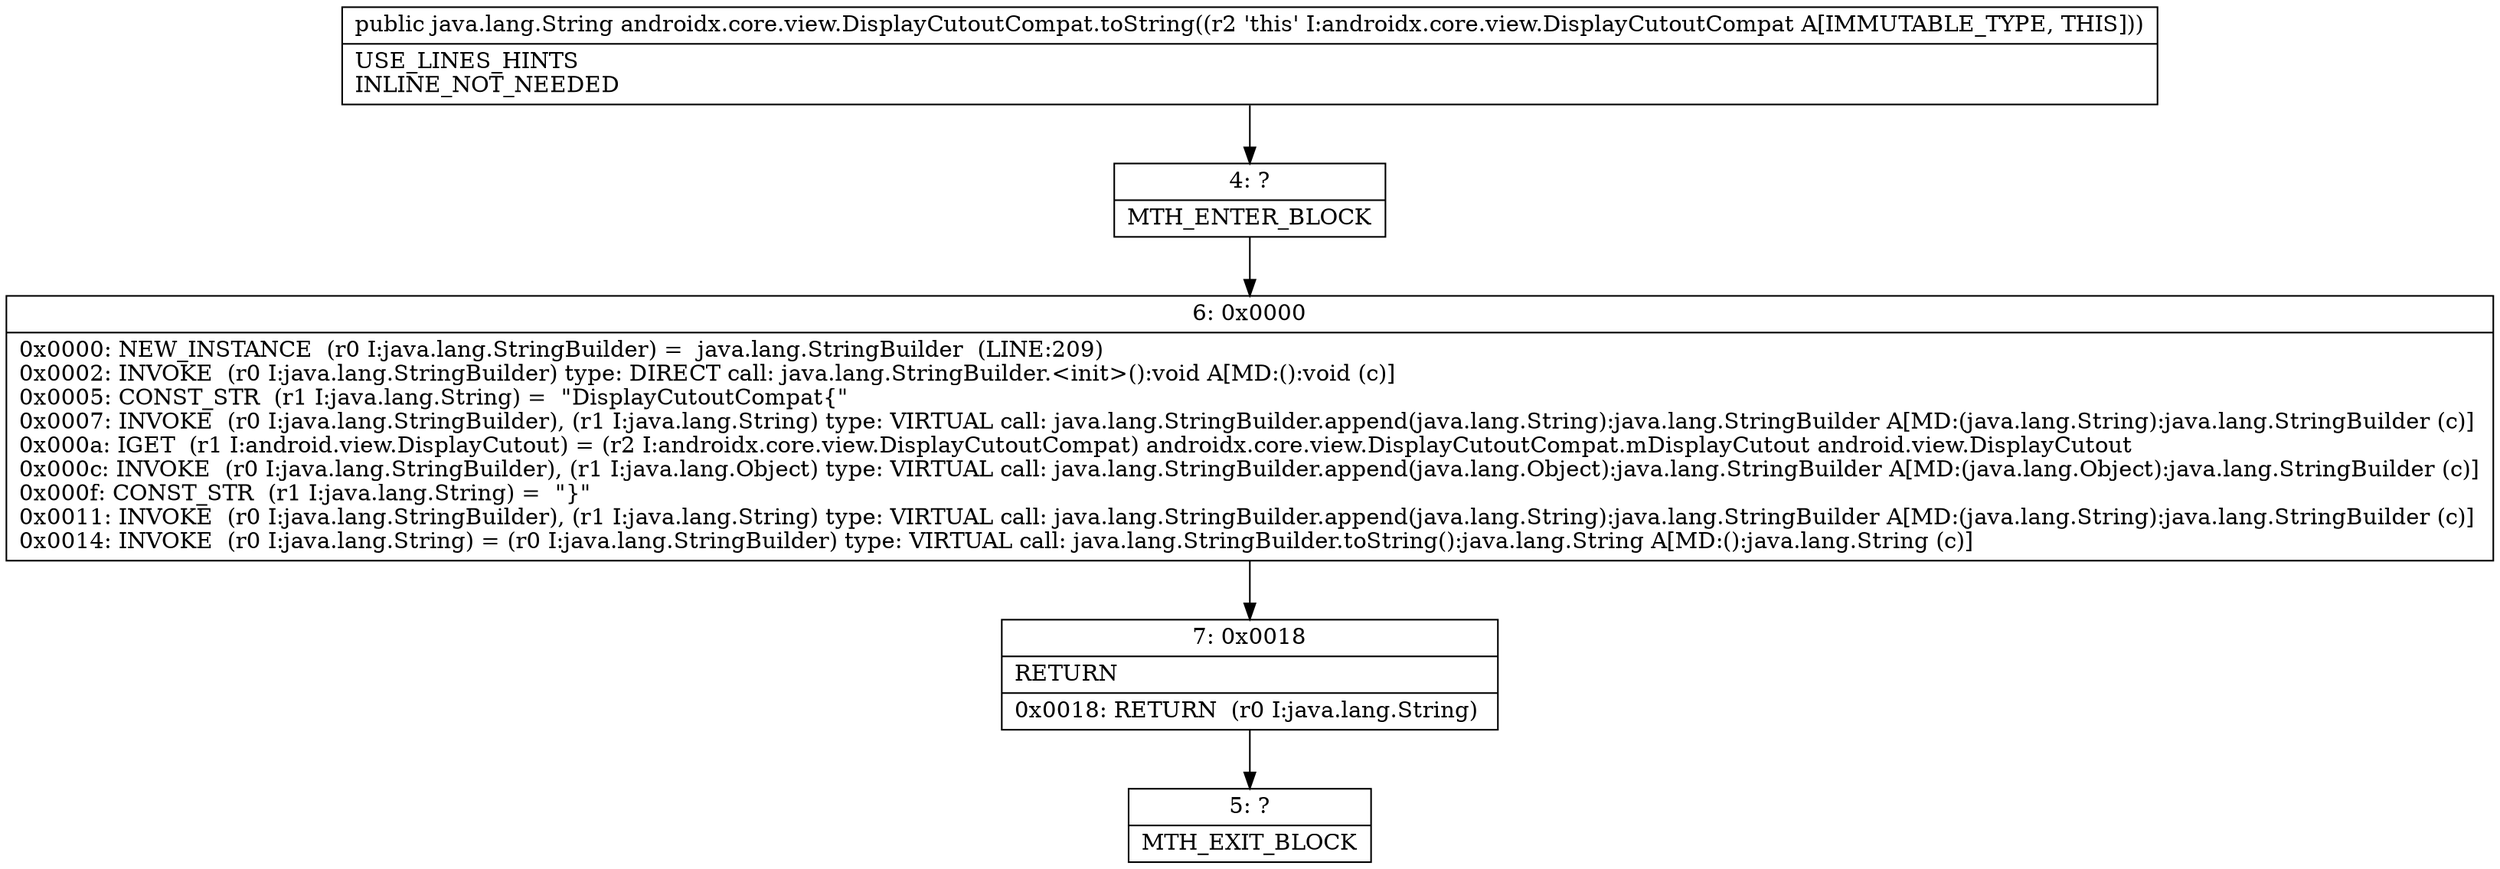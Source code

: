 digraph "CFG forandroidx.core.view.DisplayCutoutCompat.toString()Ljava\/lang\/String;" {
Node_4 [shape=record,label="{4\:\ ?|MTH_ENTER_BLOCK\l}"];
Node_6 [shape=record,label="{6\:\ 0x0000|0x0000: NEW_INSTANCE  (r0 I:java.lang.StringBuilder) =  java.lang.StringBuilder  (LINE:209)\l0x0002: INVOKE  (r0 I:java.lang.StringBuilder) type: DIRECT call: java.lang.StringBuilder.\<init\>():void A[MD:():void (c)]\l0x0005: CONST_STR  (r1 I:java.lang.String) =  \"DisplayCutoutCompat\{\" \l0x0007: INVOKE  (r0 I:java.lang.StringBuilder), (r1 I:java.lang.String) type: VIRTUAL call: java.lang.StringBuilder.append(java.lang.String):java.lang.StringBuilder A[MD:(java.lang.String):java.lang.StringBuilder (c)]\l0x000a: IGET  (r1 I:android.view.DisplayCutout) = (r2 I:androidx.core.view.DisplayCutoutCompat) androidx.core.view.DisplayCutoutCompat.mDisplayCutout android.view.DisplayCutout \l0x000c: INVOKE  (r0 I:java.lang.StringBuilder), (r1 I:java.lang.Object) type: VIRTUAL call: java.lang.StringBuilder.append(java.lang.Object):java.lang.StringBuilder A[MD:(java.lang.Object):java.lang.StringBuilder (c)]\l0x000f: CONST_STR  (r1 I:java.lang.String) =  \"\}\" \l0x0011: INVOKE  (r0 I:java.lang.StringBuilder), (r1 I:java.lang.String) type: VIRTUAL call: java.lang.StringBuilder.append(java.lang.String):java.lang.StringBuilder A[MD:(java.lang.String):java.lang.StringBuilder (c)]\l0x0014: INVOKE  (r0 I:java.lang.String) = (r0 I:java.lang.StringBuilder) type: VIRTUAL call: java.lang.StringBuilder.toString():java.lang.String A[MD:():java.lang.String (c)]\l}"];
Node_7 [shape=record,label="{7\:\ 0x0018|RETURN\l|0x0018: RETURN  (r0 I:java.lang.String) \l}"];
Node_5 [shape=record,label="{5\:\ ?|MTH_EXIT_BLOCK\l}"];
MethodNode[shape=record,label="{public java.lang.String androidx.core.view.DisplayCutoutCompat.toString((r2 'this' I:androidx.core.view.DisplayCutoutCompat A[IMMUTABLE_TYPE, THIS]))  | USE_LINES_HINTS\lINLINE_NOT_NEEDED\l}"];
MethodNode -> Node_4;Node_4 -> Node_6;
Node_6 -> Node_7;
Node_7 -> Node_5;
}

